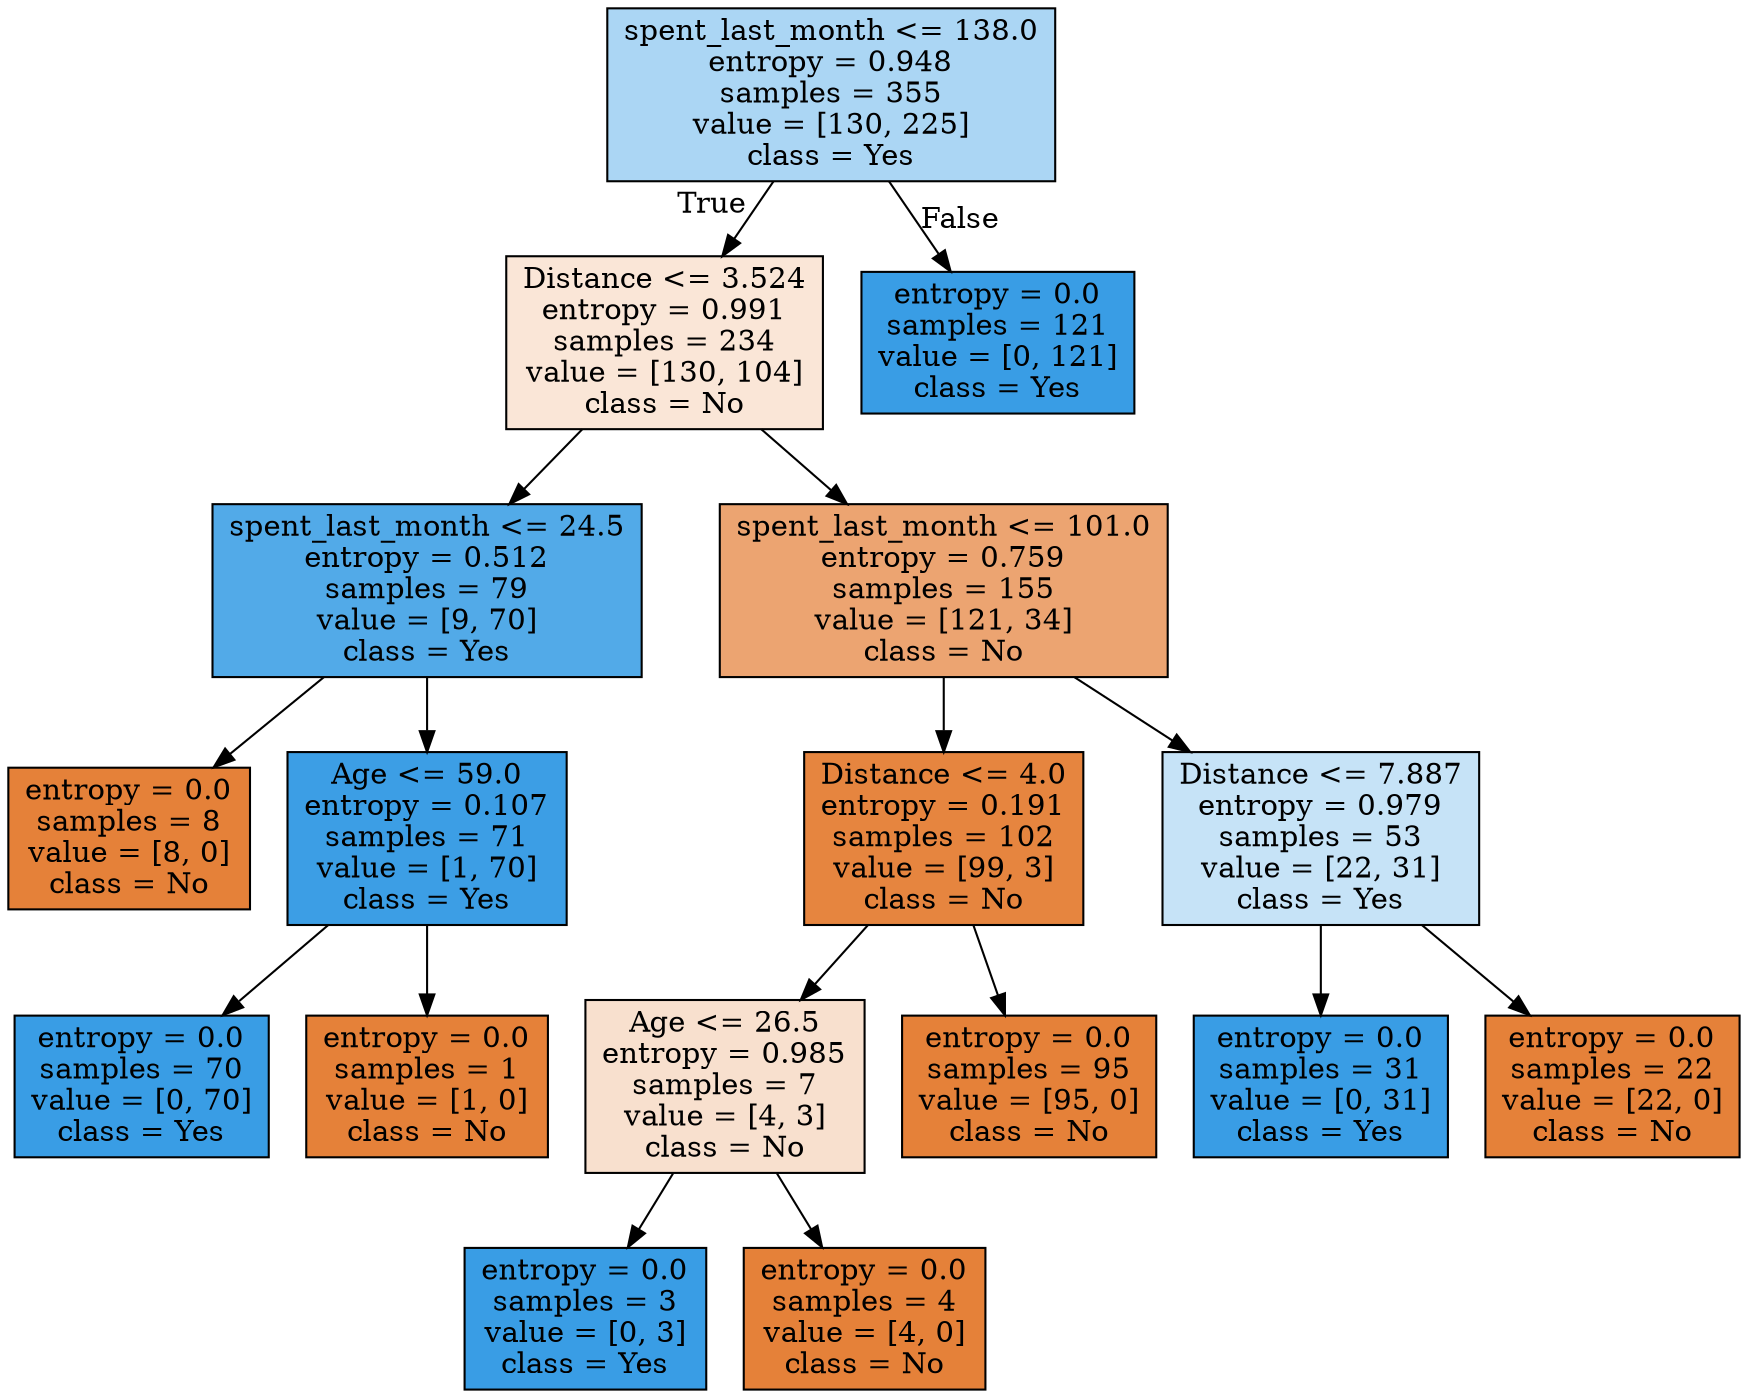 digraph Tree {
node [shape=box, style="filled", color="black"] ;
0 [label="spent_last_month <= 138.0\nentropy = 0.948\nsamples = 355\nvalue = [130, 225]\nclass = Yes", fillcolor="#abd6f4"] ;
1 [label="Distance <= 3.524\nentropy = 0.991\nsamples = 234\nvalue = [130, 104]\nclass = No", fillcolor="#fae6d7"] ;
0 -> 1 [labeldistance=2.5, labelangle=45, headlabel="True"] ;
2 [label="spent_last_month <= 24.5\nentropy = 0.512\nsamples = 79\nvalue = [9, 70]\nclass = Yes", fillcolor="#52aae8"] ;
1 -> 2 ;
3 [label="entropy = 0.0\nsamples = 8\nvalue = [8, 0]\nclass = No", fillcolor="#e58139"] ;
2 -> 3 ;
4 [label="Age <= 59.0\nentropy = 0.107\nsamples = 71\nvalue = [1, 70]\nclass = Yes", fillcolor="#3c9ee5"] ;
2 -> 4 ;
5 [label="entropy = 0.0\nsamples = 70\nvalue = [0, 70]\nclass = Yes", fillcolor="#399de5"] ;
4 -> 5 ;
6 [label="entropy = 0.0\nsamples = 1\nvalue = [1, 0]\nclass = No", fillcolor="#e58139"] ;
4 -> 6 ;
7 [label="spent_last_month <= 101.0\nentropy = 0.759\nsamples = 155\nvalue = [121, 34]\nclass = No", fillcolor="#eca471"] ;
1 -> 7 ;
8 [label="Distance <= 4.0\nentropy = 0.191\nsamples = 102\nvalue = [99, 3]\nclass = No", fillcolor="#e6853f"] ;
7 -> 8 ;
9 [label="Age <= 26.5\nentropy = 0.985\nsamples = 7\nvalue = [4, 3]\nclass = No", fillcolor="#f8e0ce"] ;
8 -> 9 ;
10 [label="entropy = 0.0\nsamples = 3\nvalue = [0, 3]\nclass = Yes", fillcolor="#399de5"] ;
9 -> 10 ;
11 [label="entropy = 0.0\nsamples = 4\nvalue = [4, 0]\nclass = No", fillcolor="#e58139"] ;
9 -> 11 ;
12 [label="entropy = 0.0\nsamples = 95\nvalue = [95, 0]\nclass = No", fillcolor="#e58139"] ;
8 -> 12 ;
13 [label="Distance <= 7.887\nentropy = 0.979\nsamples = 53\nvalue = [22, 31]\nclass = Yes", fillcolor="#c6e3f7"] ;
7 -> 13 ;
14 [label="entropy = 0.0\nsamples = 31\nvalue = [0, 31]\nclass = Yes", fillcolor="#399de5"] ;
13 -> 14 ;
15 [label="entropy = 0.0\nsamples = 22\nvalue = [22, 0]\nclass = No", fillcolor="#e58139"] ;
13 -> 15 ;
16 [label="entropy = 0.0\nsamples = 121\nvalue = [0, 121]\nclass = Yes", fillcolor="#399de5"] ;
0 -> 16 [labeldistance=2.5, labelangle=-45, headlabel="False"] ;
}